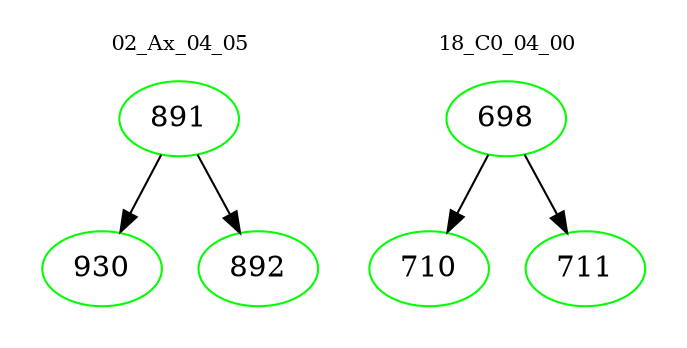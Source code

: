 digraph{
subgraph cluster_0 {
color = white
label = "02_Ax_04_05";
fontsize=10;
T0_891 [label="891", color="green"]
T0_891 -> T0_930 [color="black"]
T0_930 [label="930", color="green"]
T0_891 -> T0_892 [color="black"]
T0_892 [label="892", color="green"]
}
subgraph cluster_1 {
color = white
label = "18_C0_04_00";
fontsize=10;
T1_698 [label="698", color="green"]
T1_698 -> T1_710 [color="black"]
T1_710 [label="710", color="green"]
T1_698 -> T1_711 [color="black"]
T1_711 [label="711", color="green"]
}
}

